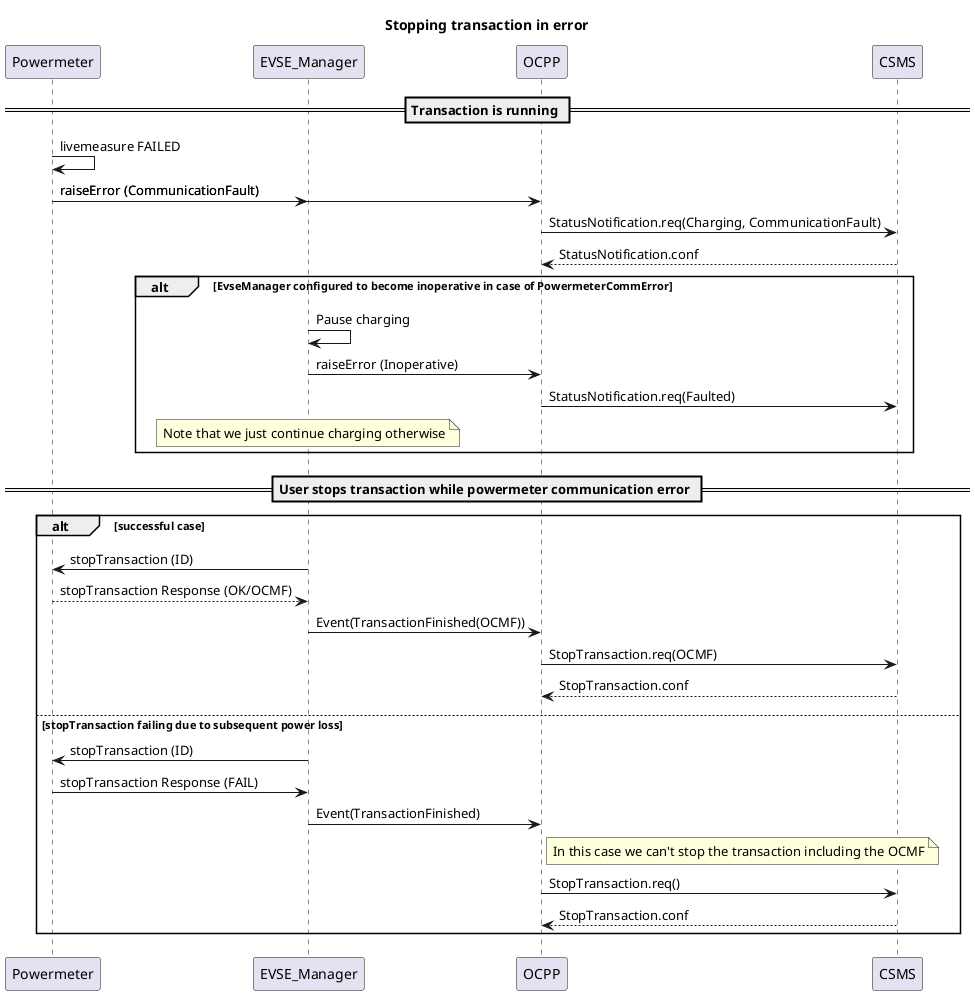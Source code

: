 @startuml
participant Powermeter
participant EVSE_Manager
participant OCPP
participant CSMS

title Stopping transaction in error

== Transaction is running ==

Powermeter -> Powermeter: livemeasure FAILED

!pragma teoz true
Powermeter -> EVSE_Manager: raiseError (CommunicationFault)
& Powermeter -> OCPP: raiseError (CommunicationFault)

OCPP->CSMS: StatusNotification.req(Charging, CommunicationFault)
return StatusNotification.conf

alt EvseManager configured to become inoperative in case of PowermeterCommError
    EVSE_Manager->EVSE_Manager: Pause charging
    EVSE_Manager -> OCPP: raiseError (Inoperative)
    OCPP->CSMS: StatusNotification.req(Faulted)
    note over EVSE_Manager: Note that we just continue charging otherwise    
end

!pragma teoz true

== User stops transaction while powermeter communication error ==

alt successful case
EVSE_Manager -> Powermeter: stopTransaction (ID)
return stopTransaction Response (OK/OCMF)
EVSE_Manager -> OCPP: Event(TransactionFinished(OCMF))

OCPP->CSMS: StopTransaction.req(OCMF)
return StopTransaction.conf

else stopTransaction failing due to subsequent power loss
EVSE_Manager -> Powermeter: stopTransaction (ID)
Powermeter -> EVSE_Manager: stopTransaction Response (FAIL)
EVSE_Manager -> OCPP: Event(TransactionFinished)

note right of OCPP: In this case we can't stop the transaction including the OCMF
OCPP->CSMS: StopTransaction.req()
return StopTransaction.conf
end

@enduml
